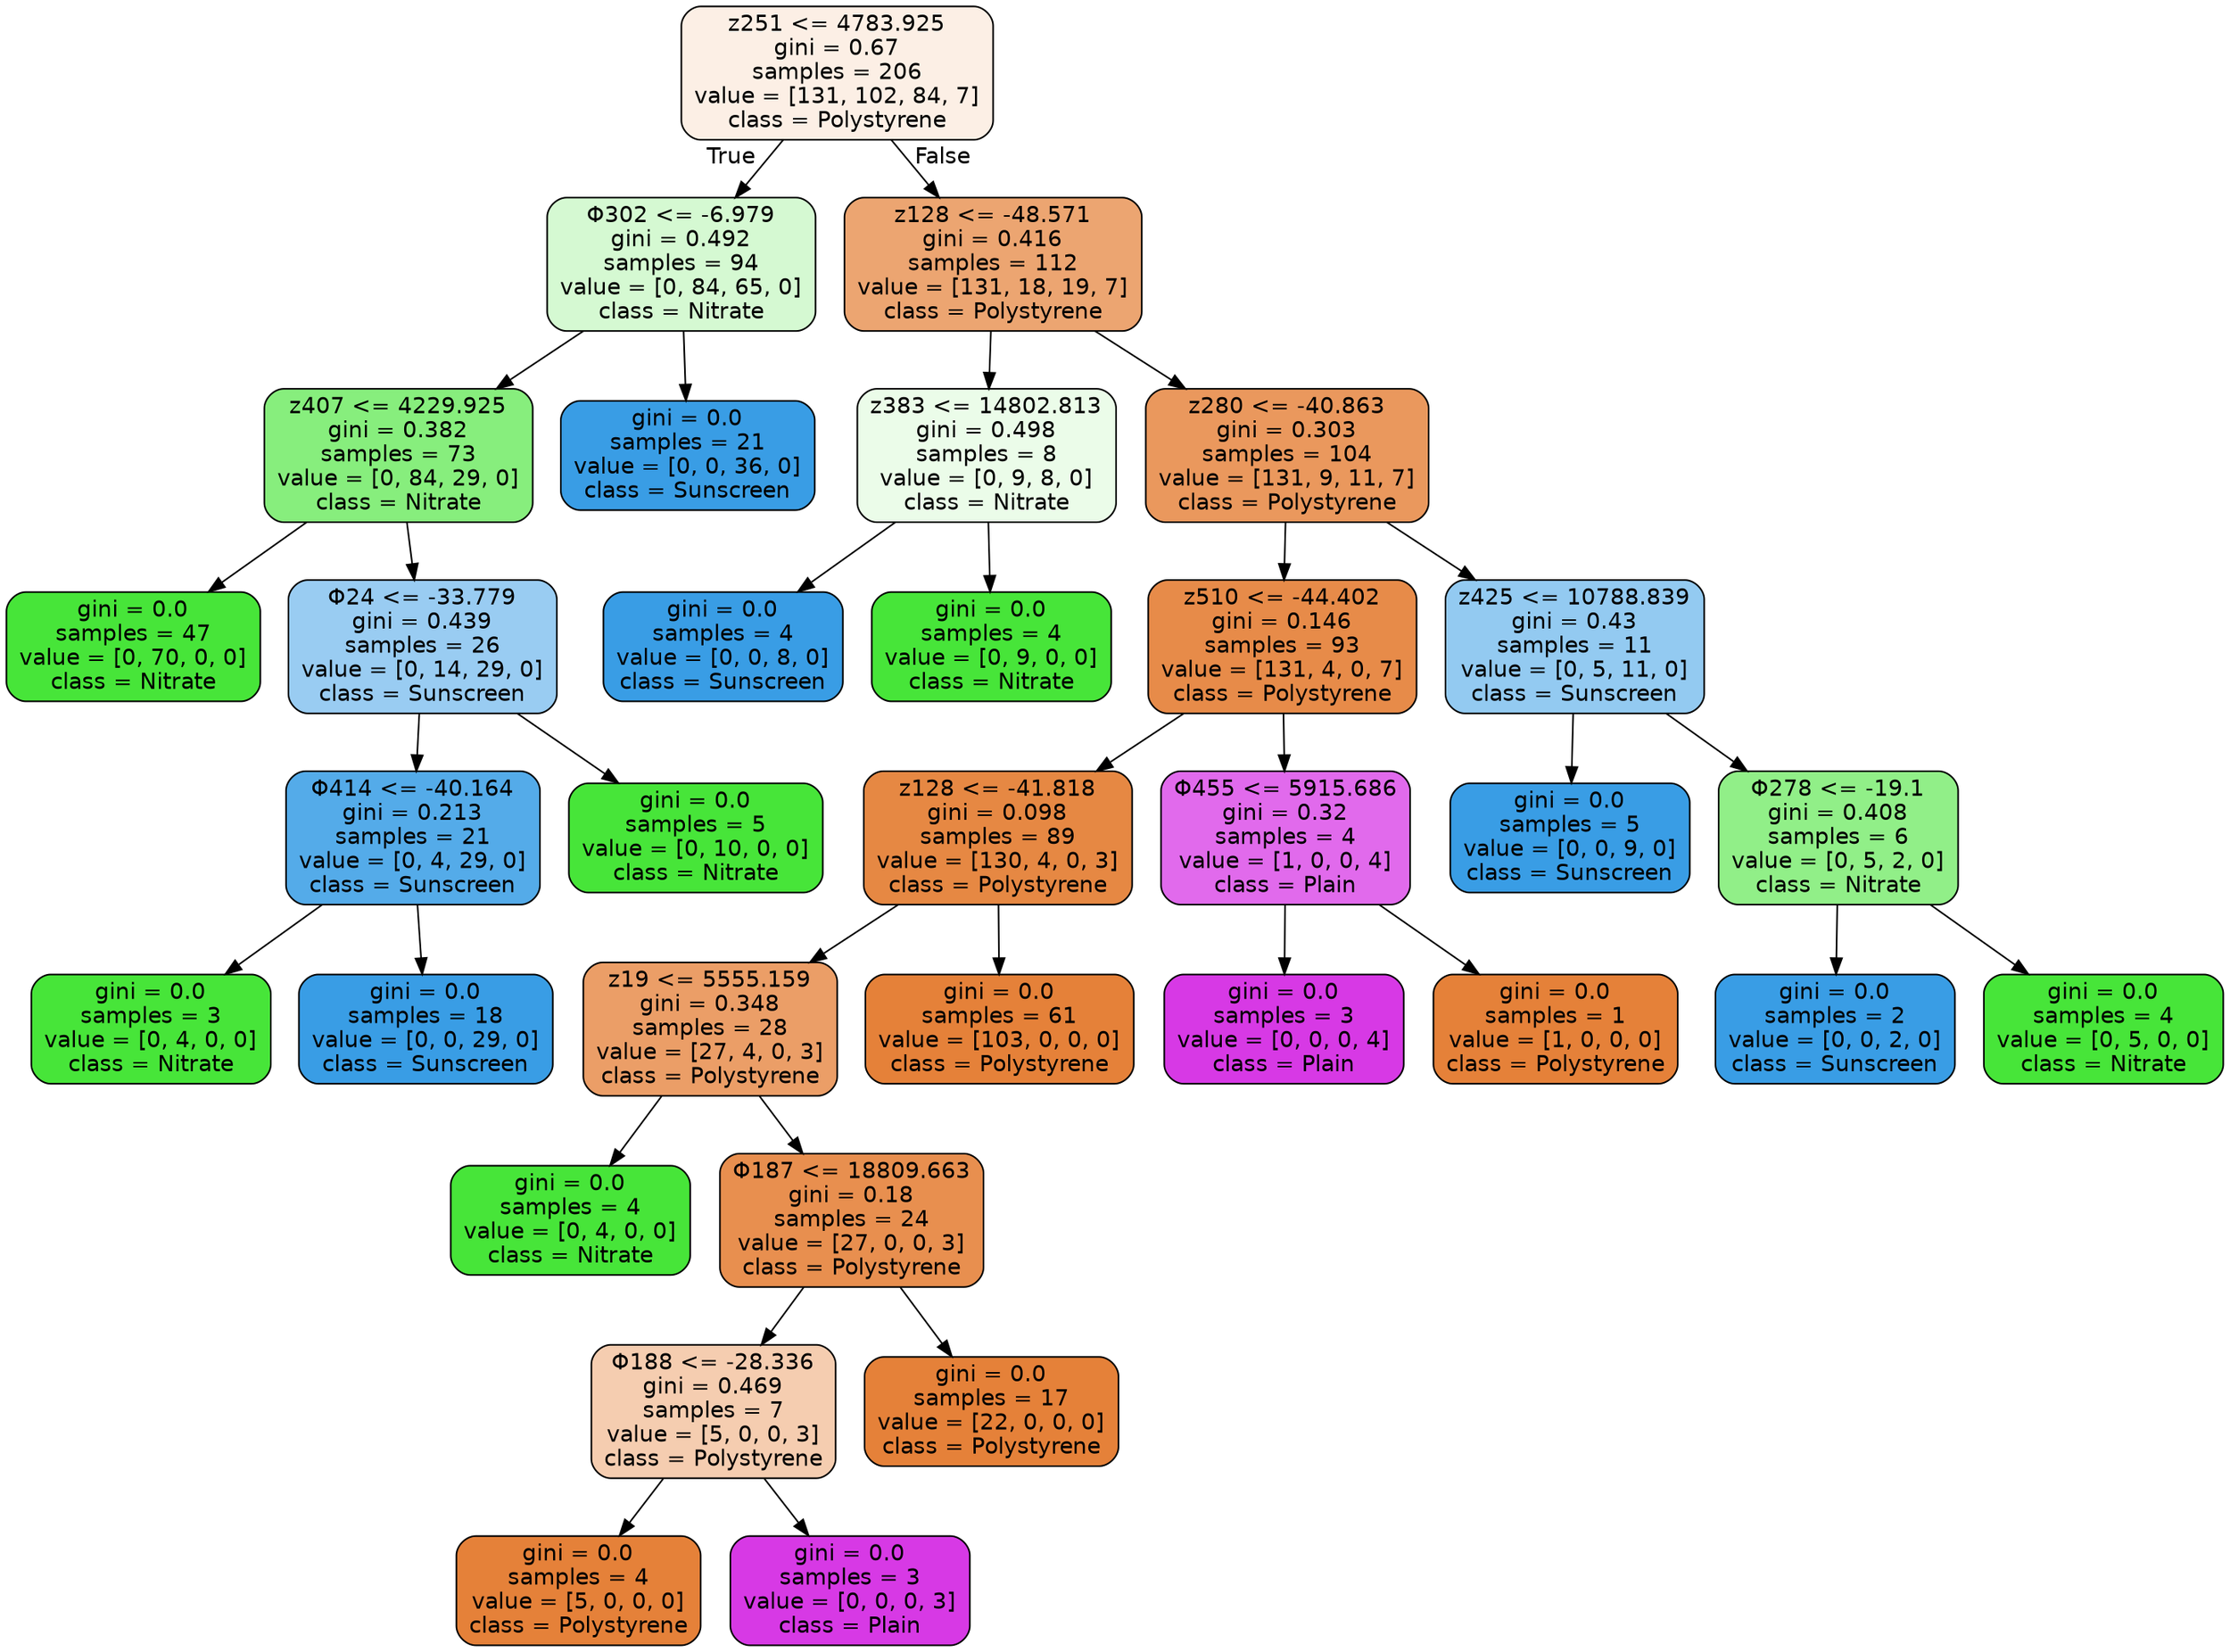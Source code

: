 digraph Tree {
node [shape=box, style="filled, rounded", color="black", fontname="helvetica"] ;
edge [fontname="helvetica"] ;
0 [label="z251 <= 4783.925\ngini = 0.67\nsamples = 206\nvalue = [131, 102, 84, 7]\nclass = Polystyrene", fillcolor="#fcefe5"] ;
1 [label="Φ302 <= -6.979\ngini = 0.492\nsamples = 94\nvalue = [0, 84, 65, 0]\nclass = Nitrate", fillcolor="#d5f9d2"] ;
0 -> 1 [labeldistance=2.5, labelangle=45, headlabel="True"] ;
2 [label="z407 <= 4229.925\ngini = 0.382\nsamples = 73\nvalue = [0, 84, 29, 0]\nclass = Nitrate", fillcolor="#87ee7d"] ;
1 -> 2 ;
3 [label="gini = 0.0\nsamples = 47\nvalue = [0, 70, 0, 0]\nclass = Nitrate", fillcolor="#47e539"] ;
2 -> 3 ;
4 [label="Φ24 <= -33.779\ngini = 0.439\nsamples = 26\nvalue = [0, 14, 29, 0]\nclass = Sunscreen", fillcolor="#99ccf2"] ;
2 -> 4 ;
5 [label="Φ414 <= -40.164\ngini = 0.213\nsamples = 21\nvalue = [0, 4, 29, 0]\nclass = Sunscreen", fillcolor="#54abe9"] ;
4 -> 5 ;
6 [label="gini = 0.0\nsamples = 3\nvalue = [0, 4, 0, 0]\nclass = Nitrate", fillcolor="#47e539"] ;
5 -> 6 ;
7 [label="gini = 0.0\nsamples = 18\nvalue = [0, 0, 29, 0]\nclass = Sunscreen", fillcolor="#399de5"] ;
5 -> 7 ;
8 [label="gini = 0.0\nsamples = 5\nvalue = [0, 10, 0, 0]\nclass = Nitrate", fillcolor="#47e539"] ;
4 -> 8 ;
9 [label="gini = 0.0\nsamples = 21\nvalue = [0, 0, 36, 0]\nclass = Sunscreen", fillcolor="#399de5"] ;
1 -> 9 ;
10 [label="z128 <= -48.571\ngini = 0.416\nsamples = 112\nvalue = [131, 18, 19, 7]\nclass = Polystyrene", fillcolor="#eca571"] ;
0 -> 10 [labeldistance=2.5, labelangle=-45, headlabel="False"] ;
11 [label="z383 <= 14802.813\ngini = 0.498\nsamples = 8\nvalue = [0, 9, 8, 0]\nclass = Nitrate", fillcolor="#ebfce9"] ;
10 -> 11 ;
12 [label="gini = 0.0\nsamples = 4\nvalue = [0, 0, 8, 0]\nclass = Sunscreen", fillcolor="#399de5"] ;
11 -> 12 ;
13 [label="gini = 0.0\nsamples = 4\nvalue = [0, 9, 0, 0]\nclass = Nitrate", fillcolor="#47e539"] ;
11 -> 13 ;
14 [label="z280 <= -40.863\ngini = 0.303\nsamples = 104\nvalue = [131, 9, 11, 7]\nclass = Polystyrene", fillcolor="#ea985d"] ;
10 -> 14 ;
15 [label="z510 <= -44.402\ngini = 0.146\nsamples = 93\nvalue = [131, 4, 0, 7]\nclass = Polystyrene", fillcolor="#e78b49"] ;
14 -> 15 ;
16 [label="z128 <= -41.818\ngini = 0.098\nsamples = 89\nvalue = [130, 4, 0, 3]\nclass = Polystyrene", fillcolor="#e68843"] ;
15 -> 16 ;
17 [label="z19 <= 5555.159\ngini = 0.348\nsamples = 28\nvalue = [27, 4, 0, 3]\nclass = Polystyrene", fillcolor="#eb9e67"] ;
16 -> 17 ;
18 [label="gini = 0.0\nsamples = 4\nvalue = [0, 4, 0, 0]\nclass = Nitrate", fillcolor="#47e539"] ;
17 -> 18 ;
19 [label="Φ187 <= 18809.663\ngini = 0.18\nsamples = 24\nvalue = [27, 0, 0, 3]\nclass = Polystyrene", fillcolor="#e88f4f"] ;
17 -> 19 ;
20 [label="Φ188 <= -28.336\ngini = 0.469\nsamples = 7\nvalue = [5, 0, 0, 3]\nclass = Polystyrene", fillcolor="#f5cdb0"] ;
19 -> 20 ;
21 [label="gini = 0.0\nsamples = 4\nvalue = [5, 0, 0, 0]\nclass = Polystyrene", fillcolor="#e58139"] ;
20 -> 21 ;
22 [label="gini = 0.0\nsamples = 3\nvalue = [0, 0, 0, 3]\nclass = Plain", fillcolor="#d739e5"] ;
20 -> 22 ;
23 [label="gini = 0.0\nsamples = 17\nvalue = [22, 0, 0, 0]\nclass = Polystyrene", fillcolor="#e58139"] ;
19 -> 23 ;
24 [label="gini = 0.0\nsamples = 61\nvalue = [103, 0, 0, 0]\nclass = Polystyrene", fillcolor="#e58139"] ;
16 -> 24 ;
25 [label="Φ455 <= 5915.686\ngini = 0.32\nsamples = 4\nvalue = [1, 0, 0, 4]\nclass = Plain", fillcolor="#e16aec"] ;
15 -> 25 ;
26 [label="gini = 0.0\nsamples = 3\nvalue = [0, 0, 0, 4]\nclass = Plain", fillcolor="#d739e5"] ;
25 -> 26 ;
27 [label="gini = 0.0\nsamples = 1\nvalue = [1, 0, 0, 0]\nclass = Polystyrene", fillcolor="#e58139"] ;
25 -> 27 ;
28 [label="z425 <= 10788.839\ngini = 0.43\nsamples = 11\nvalue = [0, 5, 11, 0]\nclass = Sunscreen", fillcolor="#93caf1"] ;
14 -> 28 ;
29 [label="gini = 0.0\nsamples = 5\nvalue = [0, 0, 9, 0]\nclass = Sunscreen", fillcolor="#399de5"] ;
28 -> 29 ;
30 [label="Φ278 <= -19.1\ngini = 0.408\nsamples = 6\nvalue = [0, 5, 2, 0]\nclass = Nitrate", fillcolor="#91ef88"] ;
28 -> 30 ;
31 [label="gini = 0.0\nsamples = 2\nvalue = [0, 0, 2, 0]\nclass = Sunscreen", fillcolor="#399de5"] ;
30 -> 31 ;
32 [label="gini = 0.0\nsamples = 4\nvalue = [0, 5, 0, 0]\nclass = Nitrate", fillcolor="#47e539"] ;
30 -> 32 ;
}